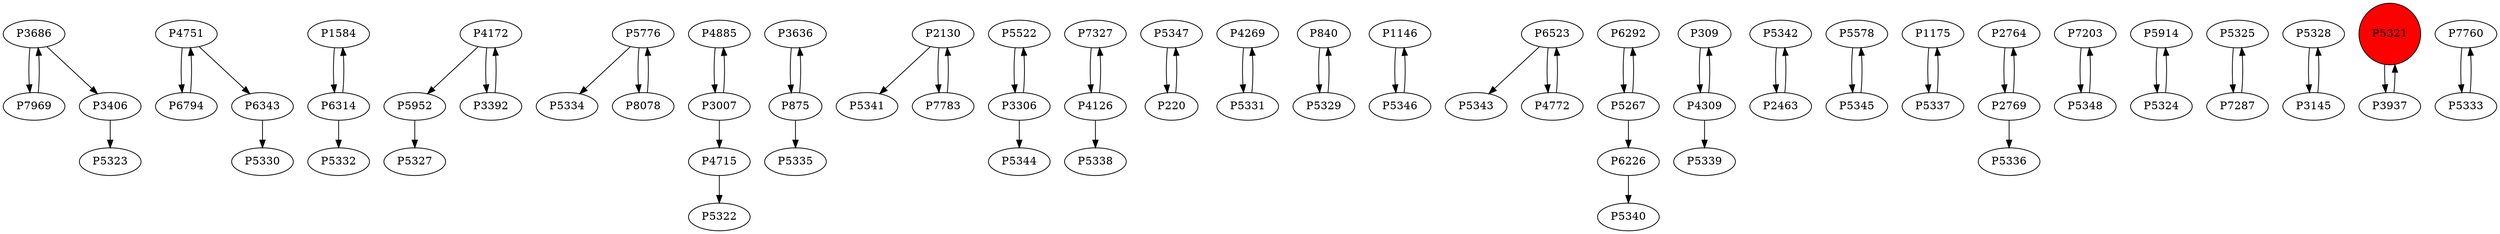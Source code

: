 digraph {
	P3406 -> P5323
	P4751 -> P6794
	P1584 -> P6314
	P5952 -> P5327
	P5776 -> P5334
	P4885 -> P3007
	P4751 -> P6343
	P3636 -> P875
	P2130 -> P5341
	P6343 -> P5330
	P5522 -> P3306
	P7327 -> P4126
	P5347 -> P220
	P4269 -> P5331
	P840 -> P5329
	P4172 -> P3392
	P1146 -> P5346
	P875 -> P5335
	P4715 -> P5322
	P3007 -> P4885
	P6523 -> P5343
	P6292 -> P5267
	P309 -> P4309
	P5342 -> P2463
	P5578 -> P5345
	P7969 -> P3686
	P3686 -> P3406
	P6226 -> P5340
	P1175 -> P5337
	P2764 -> P2769
	P8078 -> P5776
	P7783 -> P2130
	P4309 -> P5339
	P220 -> P5347
	P7203 -> P5348
	P5914 -> P5324
	P5776 -> P8078
	P5267 -> P6226
	P5325 -> P7287
	P3306 -> P5522
	P6523 -> P4772
	P4126 -> P5338
	P5324 -> P5914
	P3007 -> P4715
	P5328 -> P3145
	P6314 -> P5332
	P2130 -> P7783
	P5348 -> P7203
	P3306 -> P5344
	P875 -> P3636
	P5321 -> P3937
	P4309 -> P309
	P5329 -> P840
	P3392 -> P4172
	P6794 -> P4751
	P5331 -> P4269
	P6314 -> P1584
	P2769 -> P5336
	P5267 -> P6292
	P5337 -> P1175
	P4126 -> P7327
	P7287 -> P5325
	P3686 -> P7969
	P3937 -> P5321
	P2463 -> P5342
	P5345 -> P5578
	P5346 -> P1146
	P4172 -> P5952
	P4772 -> P6523
	P7760 -> P5333
	P3145 -> P5328
	P2769 -> P2764
	P5333 -> P7760
	P5321 [shape=circle]
	P5321 [style=filled]
	P5321 [fillcolor=red]
}